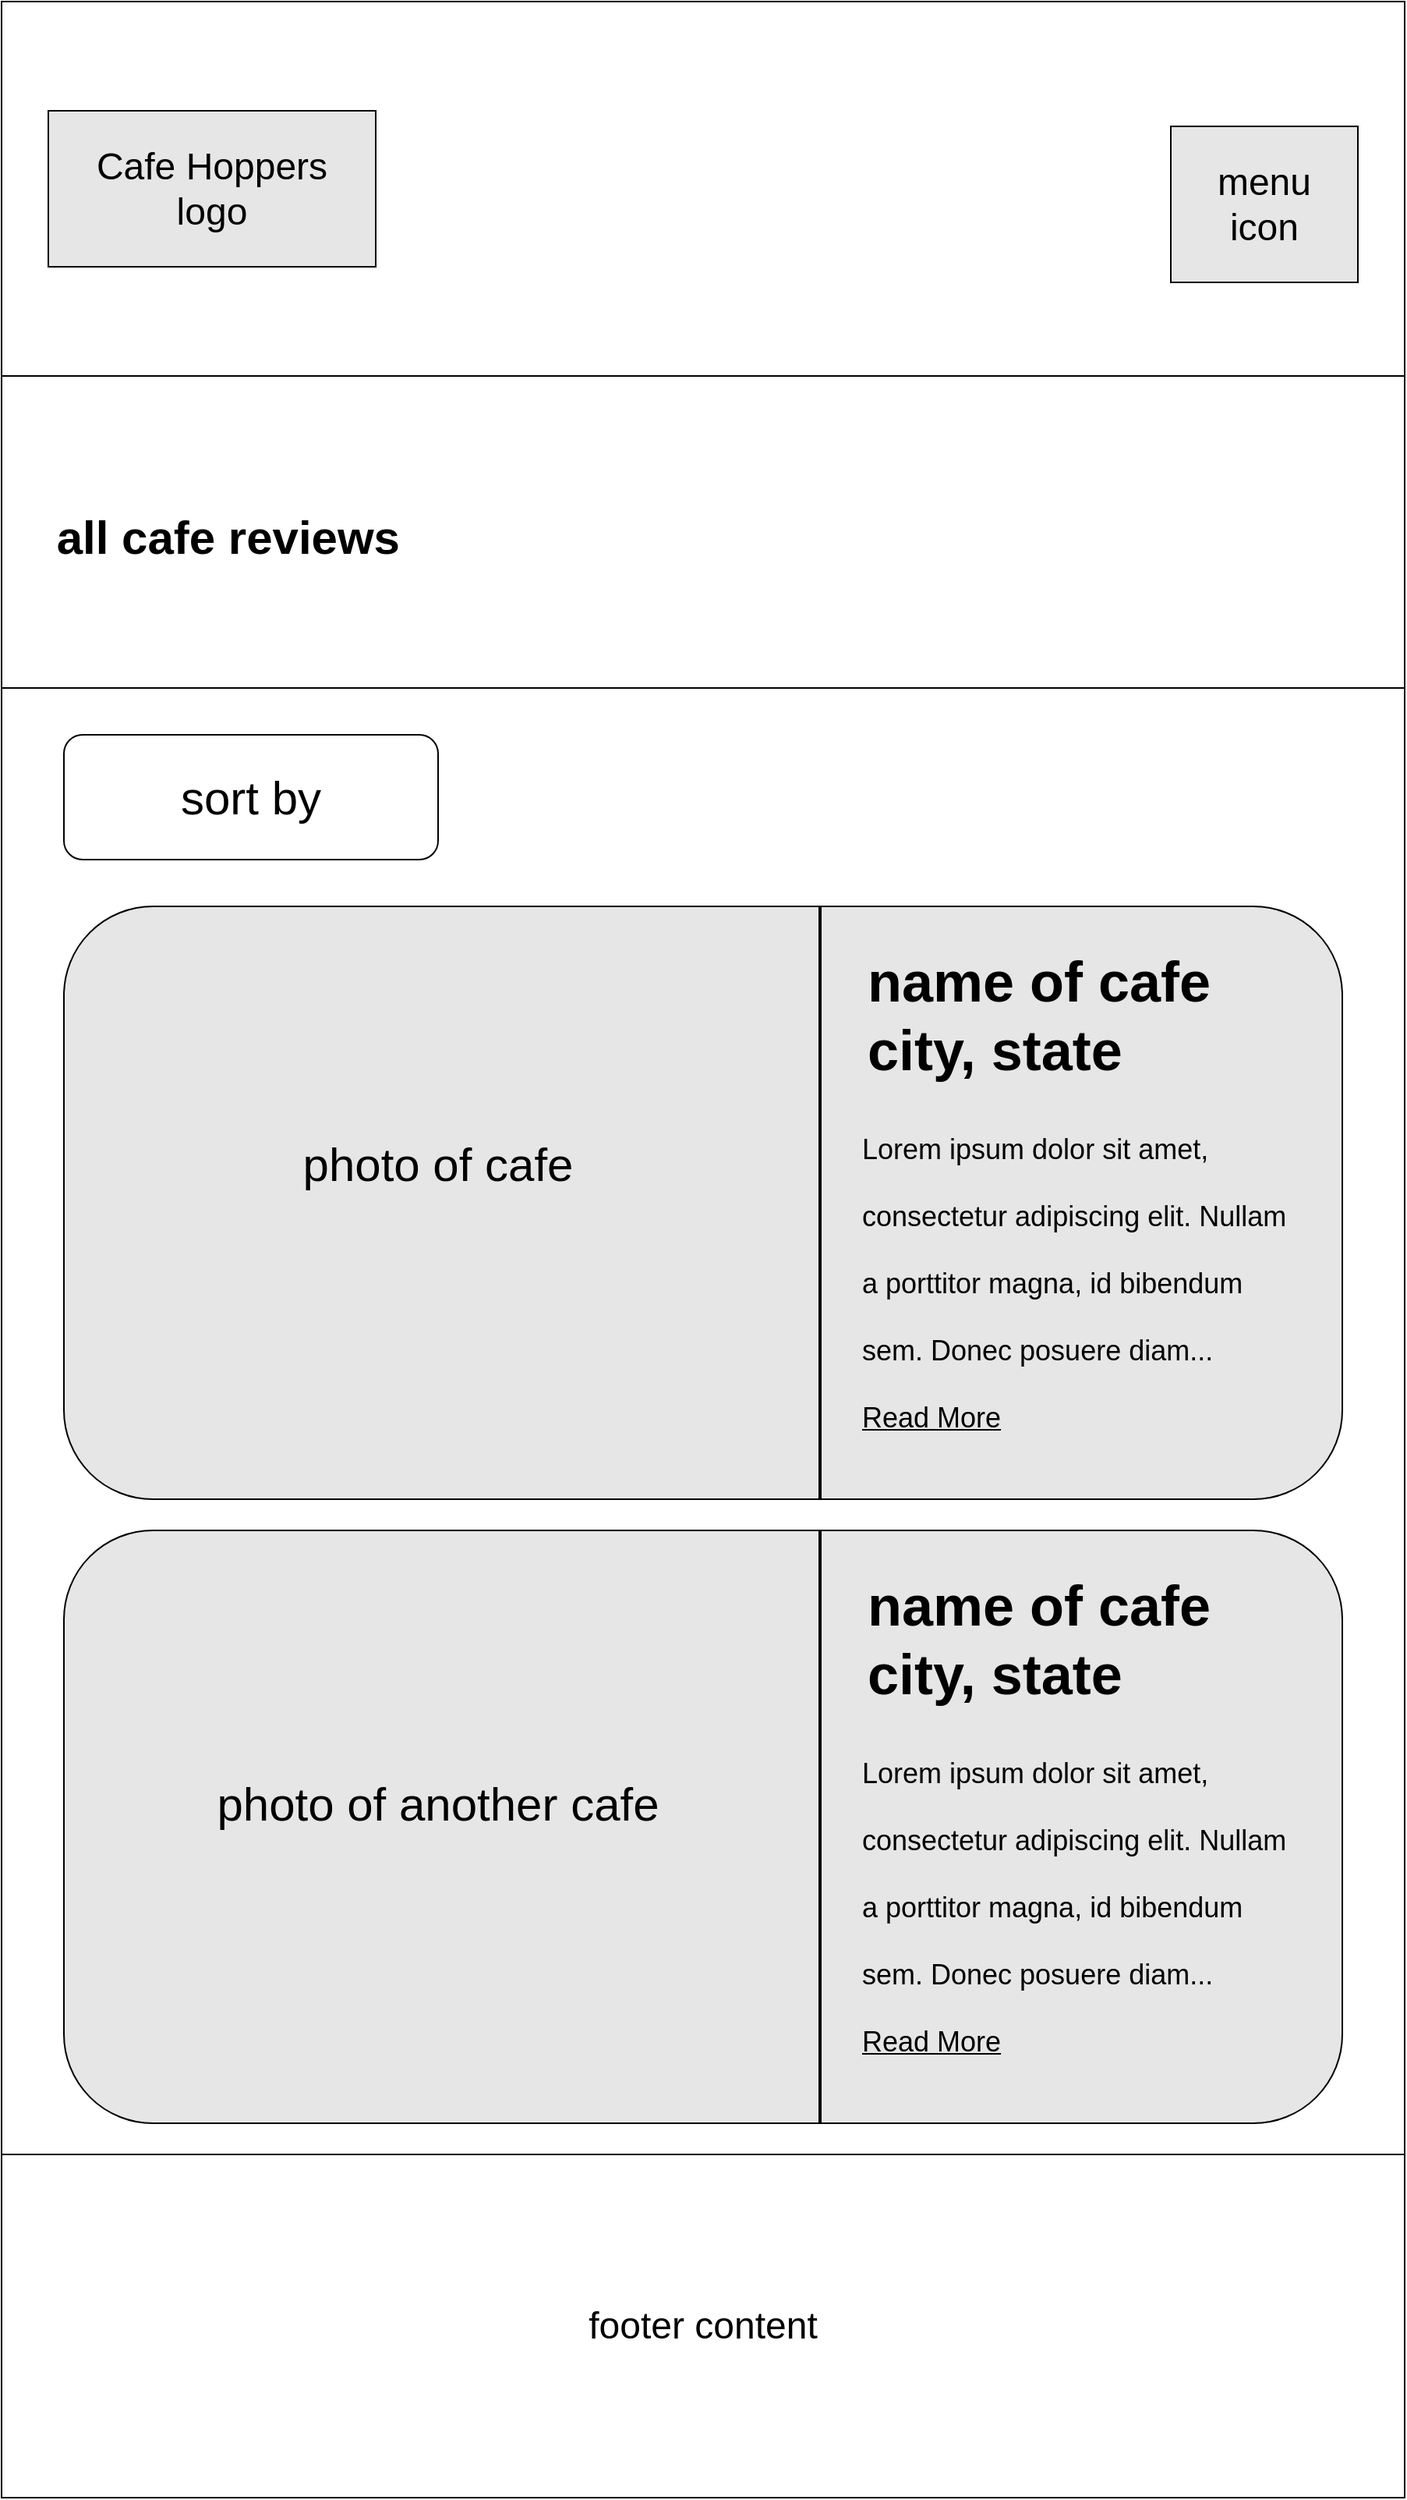 <mxfile version="20.0.1" type="github"><diagram id="QWaLk7IN20cdrfLnV8OY" name="Page-1"><mxGraphModel dx="1036" dy="1520" grid="1" gridSize="10" guides="1" tooltips="1" connect="1" arrows="1" fold="1" page="1" pageScale="1" pageWidth="900" pageHeight="1600" background="#FFFFFF" math="0" shadow="0"><root><mxCell id="0"/><mxCell id="1" parent="0"/><mxCell id="qiCiA2myx4UJtC2wgqbX-6" value="" style="rounded=0;whiteSpace=wrap;html=1;fontSize=24;fillColor=#FFFFFF;" parent="1" vertex="1"><mxGeometry width="900" height="240" as="geometry"/></mxCell><mxCell id="qiCiA2myx4UJtC2wgqbX-1" value="&lt;font style=&quot;font-size: 24px;&quot;&gt;Cafe Hoppers&lt;br&gt;logo&lt;/font&gt;" style="rounded=0;whiteSpace=wrap;html=1;fillColor=#E6E6E6;" parent="1" vertex="1"><mxGeometry x="30" y="70" width="210" height="100" as="geometry"/></mxCell><mxCell id="qiCiA2myx4UJtC2wgqbX-7" value="menu&lt;br&gt;icon" style="rounded=0;whiteSpace=wrap;html=1;fontSize=24;fillColor=#E6E6E6;" parent="1" vertex="1"><mxGeometry x="750" y="80" width="120" height="100" as="geometry"/></mxCell><mxCell id="qiCiA2myx4UJtC2wgqbX-10" value="footer content" style="rounded=0;whiteSpace=wrap;html=1;fontSize=24;fillColor=#FFFFFF;" parent="1" vertex="1"><mxGeometry y="1380" width="900" height="220" as="geometry"/></mxCell><mxCell id="alxngudCPENM9emR9nhb-4" value="    all cafe reviews" style="swimlane;startSize=200;fontSize=30;align=left;" vertex="1" parent="1"><mxGeometry y="240" width="900" height="1140" as="geometry"/></mxCell><mxCell id="alxngudCPENM9emR9nhb-20" value="sort by" style="rounded=1;whiteSpace=wrap;html=1;fontSize=30;" vertex="1" parent="alxngudCPENM9emR9nhb-4"><mxGeometry x="40" y="230" width="240" height="80" as="geometry"/></mxCell><mxCell id="alxngudCPENM9emR9nhb-27" value="" style="rounded=1;whiteSpace=wrap;html=1;fontSize=30;fillColor=#E6E6E6;" vertex="1" parent="alxngudCPENM9emR9nhb-4"><mxGeometry x="40" y="340" width="820" height="380" as="geometry"/></mxCell><mxCell id="alxngudCPENM9emR9nhb-28" value="" style="rounded=1;whiteSpace=wrap;html=1;fontSize=30;fillColor=#E6E6E6;" vertex="1" parent="alxngudCPENM9emR9nhb-4"><mxGeometry x="40" y="740" width="820" height="380" as="geometry"/></mxCell><mxCell id="alxngudCPENM9emR9nhb-29" value="" style="line;strokeWidth=2;direction=south;html=1;fontSize=30;" vertex="1" parent="alxngudCPENM9emR9nhb-4"><mxGeometry x="520" y="340" width="10" height="380" as="geometry"/></mxCell><mxCell id="alxngudCPENM9emR9nhb-30" value="" style="line;strokeWidth=2;direction=south;html=1;fontSize=30;" vertex="1" parent="alxngudCPENM9emR9nhb-4"><mxGeometry x="520" y="740" width="10" height="380" as="geometry"/></mxCell><mxCell id="alxngudCPENM9emR9nhb-31" value="photo of cafe" style="text;html=1;strokeColor=none;fillColor=none;align=center;verticalAlign=middle;whiteSpace=wrap;rounded=0;fontSize=30;" vertex="1" parent="alxngudCPENM9emR9nhb-4"><mxGeometry x="180" y="490" width="200" height="30" as="geometry"/></mxCell><mxCell id="alxngudCPENM9emR9nhb-32" value="photo of another cafe" style="text;html=1;strokeColor=none;fillColor=none;align=center;verticalAlign=middle;whiteSpace=wrap;rounded=0;fontSize=30;" vertex="1" parent="alxngudCPENM9emR9nhb-4"><mxGeometry x="130" y="900" width="300" height="30" as="geometry"/></mxCell><mxCell id="alxngudCPENM9emR9nhb-33" value="&lt;div style=&quot;text-align: left; font-size: 36px;&quot;&gt;&lt;span style=&quot;background-color: initial;&quot;&gt;&lt;font style=&quot;font-size: 36px;&quot;&gt;name of cafe&lt;/font&gt;&lt;/span&gt;&lt;/div&gt;&lt;div style=&quot;text-align: left; font-size: 36px;&quot;&gt;&lt;span style=&quot;background-color: initial;&quot;&gt;&lt;font style=&quot;font-size: 36px;&quot;&gt;city, state&lt;/font&gt;&lt;/span&gt;&lt;/div&gt;" style="text;strokeColor=none;fillColor=none;html=1;fontSize=24;fontStyle=1;verticalAlign=middle;align=center;" vertex="1" parent="alxngudCPENM9emR9nhb-4"><mxGeometry x="530" y="370" width="270" height="80" as="geometry"/></mxCell><mxCell id="alxngudCPENM9emR9nhb-34" value="&lt;div style=&quot;text-align: left; font-size: 36px;&quot;&gt;&lt;span style=&quot;background-color: initial;&quot;&gt;&lt;font style=&quot;font-size: 36px;&quot;&gt;name of cafe&lt;/font&gt;&lt;/span&gt;&lt;/div&gt;&lt;div style=&quot;text-align: left; font-size: 36px;&quot;&gt;&lt;span style=&quot;background-color: initial;&quot;&gt;&lt;font style=&quot;font-size: 36px;&quot;&gt;city, state&lt;/font&gt;&lt;/span&gt;&lt;/div&gt;" style="text;strokeColor=none;fillColor=none;html=1;fontSize=24;fontStyle=1;verticalAlign=middle;align=center;" vertex="1" parent="alxngudCPENM9emR9nhb-4"><mxGeometry x="530" y="770" width="270" height="80" as="geometry"/></mxCell><mxCell id="alxngudCPENM9emR9nhb-37" value="&lt;span style=&quot;&quot;&gt;&lt;font style=&quot;font-size: 18px; line-height: 0.9;&quot;&gt;Lorem ipsum dolor sit amet, consectetur adipiscing elit. Nullam a porttitor magna, id bibendum sem. Donec posuere diam...&lt;br&gt;&lt;u&gt;Read More&lt;/u&gt;&lt;br&gt;&lt;/font&gt;&lt;/span&gt;" style="text;html=1;strokeColor=none;fillColor=none;align=left;verticalAlign=middle;whiteSpace=wrap;rounded=0;fontSize=36;" vertex="1" parent="alxngudCPENM9emR9nhb-4"><mxGeometry x="550" y="860" width="280" height="230" as="geometry"/></mxCell><mxCell id="alxngudCPENM9emR9nhb-38" value="&lt;span style=&quot;&quot;&gt;&lt;font style=&quot;font-size: 18px; line-height: 0.9;&quot;&gt;Lorem ipsum dolor sit amet, consectetur adipiscing elit. Nullam a porttitor magna, id bibendum sem. Donec posuere diam...&lt;br&gt;&lt;u&gt;Read More&lt;/u&gt;&lt;br&gt;&lt;/font&gt;&lt;/span&gt;" style="text;html=1;strokeColor=none;fillColor=none;align=left;verticalAlign=middle;whiteSpace=wrap;rounded=0;fontSize=36;" vertex="1" parent="alxngudCPENM9emR9nhb-4"><mxGeometry x="550" y="460" width="280" height="230" as="geometry"/></mxCell></root></mxGraphModel></diagram></mxfile>